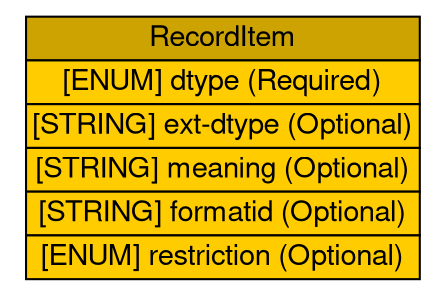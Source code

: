 digraph RecordItem {
	graph [bb="0,0,203,134",
		rankdir=LR
	];
	node [label="\N"];
	RecordItem	 [height=1.8611,
		label=<<table BORDER="0" CELLBORDER="1" CELLSPACING="0"> <tr> <td BGCOLOR="#cca300" HREF="#" TITLE="The RecordItem class provides a way to incorporate relevant logs, audit trails, or forensic data to support the conclusions made during the course of analyzing the incident. The class supports both the direct encapsulation of the data, as well as, provides primitives to reference data stored elsewhere. "><FONT FACE="Nimbus Sans L">RecordItem</FONT></td> </tr>" %<tr><td BGCOLOR="#ffcc00"  HREF="#" TITLE="The data type of the element content.  The permitted values for this attribute are shown below.  The default value is &quot;string&quot;."><FONT FACE="Nimbus Sans L">[ENUM] dtype (Required)</FONT></td></tr>%<tr><td BGCOLOR="#ffcc00"  HREF="#" TITLE="A means by which to extend the dtype attribute.  See Section 5.1."><FONT FACE="Nimbus Sans L">[STRING] ext-dtype (Optional)</FONT></td></tr>%<tr><td BGCOLOR="#ffcc00"  HREF="#" TITLE="A free-form description of the element content."><FONT FACE="Nimbus Sans L">[STRING] meaning (Optional)</FONT></td></tr>%<tr><td BGCOLOR="#ffcc00"  HREF="#" TITLE="An identifier referencing the format and semantics of the element content."><FONT FACE="Nimbus Sans L">[STRING] formatid (Optional)</FONT></td></tr>%<tr><td BGCOLOR="#ffcc00"  HREF="#" TITLE="This attribute has been defined in Section 3.2."><FONT FACE="Nimbus Sans L">[ENUM] restriction (Optional)</FONT></td></tr>%</table>>,
		pos="101.5,67",
		shape=plaintext,
		width=2.8194];
}
